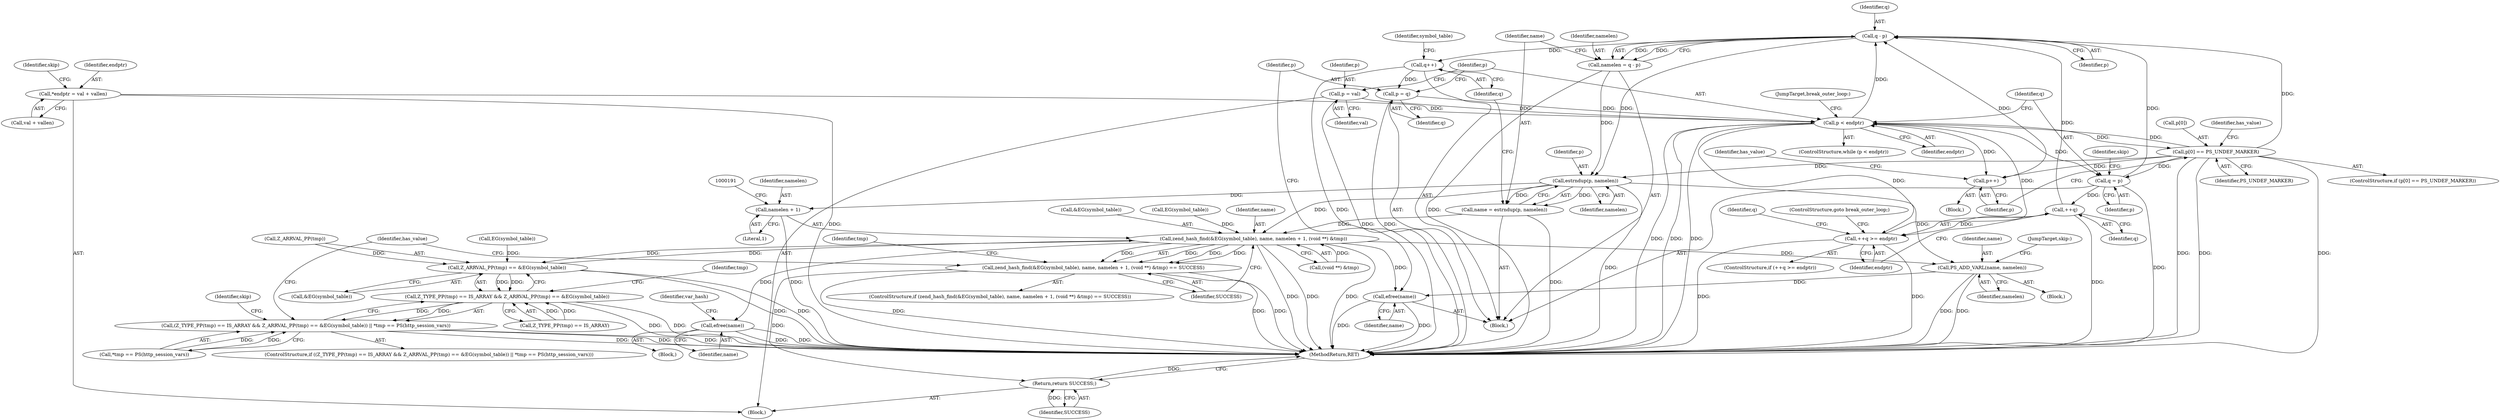 digraph "0_php-src_8763c6090d627d8bb0ee1d030c30e58f406be9ce?w=1_0@pointer" {
"1000170" [label="(Call,q - p)"];
"1000133" [label="(Call,q = p)"];
"1000128" [label="(Call,p < endptr)"];
"1000124" [label="(Call,p = val)"];
"1000152" [label="(Call,p[0] == PS_UNDEF_MARKER)"];
"1000256" [label="(Call,p = q)"];
"1000178" [label="(Call,q++)"];
"1000170" [label="(Call,q - p)"];
"1000147" [label="(Call,++q)"];
"1000158" [label="(Call,p++)"];
"1000146" [label="(Call,++q >= endptr)"];
"1000109" [label="(Call,*endptr = val + vallen)"];
"1000168" [label="(Call,namelen = q - p)"];
"1000175" [label="(Call,estrndup(p, namelen))"];
"1000173" [label="(Call,name = estrndup(p, namelen))"];
"1000182" [label="(Call,zend_hash_find(&EG(symbol_table), name, namelen + 1, (void **) &tmp))"];
"1000181" [label="(Call,zend_hash_find(&EG(symbol_table), name, namelen + 1, (void **) &tmp) == SUCCESS)"];
"1000262" [label="(Return,return SUCCESS;)"];
"1000203" [label="(Call,Z_ARRVAL_PP(tmp) == &EG(symbol_table))"];
"1000198" [label="(Call,Z_TYPE_PP(tmp) == IS_ARRAY && Z_ARRVAL_PP(tmp) == &EG(symbol_table))"];
"1000197" [label="(Call,(Z_TYPE_PP(tmp) == IS_ARRAY && Z_ARRVAL_PP(tmp) == &EG(symbol_table)) || *tmp == PS(http_session_vars))"];
"1000240" [label="(Call,efree(name))"];
"1000250" [label="(Call,PS_ADD_VARL(name, namelen))"];
"1000254" [label="(Call,efree(name))"];
"1000187" [label="(Call,namelen + 1)"];
"1000251" [label="(Identifier,name)"];
"1000131" [label="(Block,)"];
"1000124" [label="(Call,p = val)"];
"1000184" [label="(Call,EG(symbol_table))"];
"1000171" [label="(Identifier,q)"];
"1000127" [label="(ControlStructure,while (p < endptr))"];
"1000256" [label="(Call,p = q)"];
"1000206" [label="(Call,&EG(symbol_table))"];
"1000186" [label="(Identifier,name)"];
"1000258" [label="(Identifier,q)"];
"1000125" [label="(Identifier,p)"];
"1000252" [label="(Identifier,namelen)"];
"1000199" [label="(Call,Z_TYPE_PP(tmp) == IS_ARRAY)"];
"1000151" [label="(ControlStructure,if (p[0] == PS_UNDEF_MARKER))"];
"1000130" [label="(Identifier,endptr)"];
"1000176" [label="(Identifier,p)"];
"1000172" [label="(Identifier,p)"];
"1000150" [label="(ControlStructure,goto break_outer_loop;)"];
"1000135" [label="(Identifier,p)"];
"1000209" [label="(Call,*tmp == PS(http_session_vars))"];
"1000145" [label="(ControlStructure,if (++q >= endptr))"];
"1000241" [label="(Identifier,name)"];
"1000196" [label="(ControlStructure,if ((Z_TYPE_PP(tmp) == IS_ARRAY && Z_ARRVAL_PP(tmp) == &EG(symbol_table)) || *tmp == PS(http_session_vars)))"];
"1000234" [label="(Block,)"];
"1000168" [label="(Call,namelen = q - p)"];
"1000177" [label="(Identifier,namelen)"];
"1000263" [label="(Identifier,SUCCESS)"];
"1000137" [label="(Identifier,skip)"];
"1000194" [label="(Identifier,SUCCESS)"];
"1000198" [label="(Call,Z_TYPE_PP(tmp) == IS_ARRAY && Z_ARRVAL_PP(tmp) == &EG(symbol_table))"];
"1000161" [label="(Identifier,has_value)"];
"1000126" [label="(Identifier,val)"];
"1000197" [label="(Call,(Z_TYPE_PP(tmp) == IS_ARRAY && Z_ARRVAL_PP(tmp) == &EG(symbol_table)) || *tmp == PS(http_session_vars))"];
"1000159" [label="(Identifier,p)"];
"1000188" [label="(Identifier,namelen)"];
"1000255" [label="(Identifier,name)"];
"1000187" [label="(Call,namelen + 1)"];
"1000204" [label="(Call,Z_ARRVAL_PP(tmp))"];
"1000219" [label="(Identifier,has_value)"];
"1000152" [label="(Call,p[0] == PS_UNDEF_MARKER)"];
"1000240" [label="(Call,efree(name))"];
"1000153" [label="(Call,p[0])"];
"1000146" [label="(Call,++q >= endptr)"];
"1000120" [label="(Identifier,skip)"];
"1000185" [label="(Identifier,symbol_table)"];
"1000181" [label="(Call,zend_hash_find(&EG(symbol_table), name, namelen + 1, (void **) &tmp) == SUCCESS)"];
"1000249" [label="(Block,)"];
"1000129" [label="(Identifier,p)"];
"1000149" [label="(Identifier,endptr)"];
"1000142" [label="(Identifier,q)"];
"1000183" [label="(Call,&EG(symbol_table))"];
"1000207" [label="(Call,EG(symbol_table))"];
"1000110" [label="(Identifier,endptr)"];
"1000190" [label="(Call,(void **) &tmp)"];
"1000169" [label="(Identifier,namelen)"];
"1000134" [label="(Identifier,q)"];
"1000158" [label="(Call,p++)"];
"1000166" [label="(Identifier,has_value)"];
"1000147" [label="(Call,++q)"];
"1000148" [label="(Identifier,q)"];
"1000262" [label="(Return,return SUCCESS;)"];
"1000157" [label="(Block,)"];
"1000175" [label="(Call,estrndup(p, namelen))"];
"1000259" [label="(JumpTarget,break_outer_loop:)"];
"1000257" [label="(Identifier,p)"];
"1000250" [label="(Call,PS_ADD_VARL(name, namelen))"];
"1000201" [label="(Identifier,tmp)"];
"1000179" [label="(Identifier,q)"];
"1000178" [label="(Call,q++)"];
"1000264" [label="(MethodReturn,RET)"];
"1000180" [label="(ControlStructure,if (zend_hash_find(&EG(symbol_table), name, namelen + 1, (void **) &tmp) == SUCCESS))"];
"1000216" [label="(Identifier,skip)"];
"1000156" [label="(Identifier,PS_UNDEF_MARKER)"];
"1000133" [label="(Call,q = p)"];
"1000253" [label="(JumpTarget,skip:)"];
"1000203" [label="(Call,Z_ARRVAL_PP(tmp) == &EG(symbol_table))"];
"1000243" [label="(Identifier,var_hash)"];
"1000109" [label="(Call,*endptr = val + vallen)"];
"1000170" [label="(Call,q - p)"];
"1000174" [label="(Identifier,name)"];
"1000254" [label="(Call,efree(name))"];
"1000211" [label="(Identifier,tmp)"];
"1000173" [label="(Call,name = estrndup(p, namelen))"];
"1000104" [label="(Block,)"];
"1000111" [label="(Call,val + vallen)"];
"1000189" [label="(Literal,1)"];
"1000128" [label="(Call,p < endptr)"];
"1000182" [label="(Call,zend_hash_find(&EG(symbol_table), name, namelen + 1, (void **) &tmp))"];
"1000170" -> "1000168"  [label="AST: "];
"1000170" -> "1000172"  [label="CFG: "];
"1000171" -> "1000170"  [label="AST: "];
"1000172" -> "1000170"  [label="AST: "];
"1000168" -> "1000170"  [label="CFG: "];
"1000170" -> "1000168"  [label="DDG: "];
"1000170" -> "1000168"  [label="DDG: "];
"1000133" -> "1000170"  [label="DDG: "];
"1000147" -> "1000170"  [label="DDG: "];
"1000158" -> "1000170"  [label="DDG: "];
"1000152" -> "1000170"  [label="DDG: "];
"1000128" -> "1000170"  [label="DDG: "];
"1000170" -> "1000175"  [label="DDG: "];
"1000170" -> "1000178"  [label="DDG: "];
"1000133" -> "1000131"  [label="AST: "];
"1000133" -> "1000135"  [label="CFG: "];
"1000134" -> "1000133"  [label="AST: "];
"1000135" -> "1000133"  [label="AST: "];
"1000137" -> "1000133"  [label="CFG: "];
"1000133" -> "1000264"  [label="DDG: "];
"1000128" -> "1000133"  [label="DDG: "];
"1000152" -> "1000133"  [label="DDG: "];
"1000133" -> "1000147"  [label="DDG: "];
"1000128" -> "1000127"  [label="AST: "];
"1000128" -> "1000130"  [label="CFG: "];
"1000129" -> "1000128"  [label="AST: "];
"1000130" -> "1000128"  [label="AST: "];
"1000134" -> "1000128"  [label="CFG: "];
"1000259" -> "1000128"  [label="CFG: "];
"1000128" -> "1000264"  [label="DDG: "];
"1000128" -> "1000264"  [label="DDG: "];
"1000128" -> "1000264"  [label="DDG: "];
"1000124" -> "1000128"  [label="DDG: "];
"1000152" -> "1000128"  [label="DDG: "];
"1000256" -> "1000128"  [label="DDG: "];
"1000146" -> "1000128"  [label="DDG: "];
"1000109" -> "1000128"  [label="DDG: "];
"1000128" -> "1000146"  [label="DDG: "];
"1000128" -> "1000152"  [label="DDG: "];
"1000128" -> "1000158"  [label="DDG: "];
"1000124" -> "1000104"  [label="AST: "];
"1000124" -> "1000126"  [label="CFG: "];
"1000125" -> "1000124"  [label="AST: "];
"1000126" -> "1000124"  [label="AST: "];
"1000129" -> "1000124"  [label="CFG: "];
"1000124" -> "1000264"  [label="DDG: "];
"1000152" -> "1000151"  [label="AST: "];
"1000152" -> "1000156"  [label="CFG: "];
"1000153" -> "1000152"  [label="AST: "];
"1000156" -> "1000152"  [label="AST: "];
"1000159" -> "1000152"  [label="CFG: "];
"1000166" -> "1000152"  [label="CFG: "];
"1000152" -> "1000264"  [label="DDG: "];
"1000152" -> "1000264"  [label="DDG: "];
"1000152" -> "1000264"  [label="DDG: "];
"1000152" -> "1000158"  [label="DDG: "];
"1000152" -> "1000175"  [label="DDG: "];
"1000256" -> "1000131"  [label="AST: "];
"1000256" -> "1000258"  [label="CFG: "];
"1000257" -> "1000256"  [label="AST: "];
"1000258" -> "1000256"  [label="AST: "];
"1000129" -> "1000256"  [label="CFG: "];
"1000256" -> "1000264"  [label="DDG: "];
"1000178" -> "1000256"  [label="DDG: "];
"1000178" -> "1000131"  [label="AST: "];
"1000178" -> "1000179"  [label="CFG: "];
"1000179" -> "1000178"  [label="AST: "];
"1000185" -> "1000178"  [label="CFG: "];
"1000178" -> "1000264"  [label="DDG: "];
"1000147" -> "1000146"  [label="AST: "];
"1000147" -> "1000148"  [label="CFG: "];
"1000148" -> "1000147"  [label="AST: "];
"1000149" -> "1000147"  [label="CFG: "];
"1000147" -> "1000264"  [label="DDG: "];
"1000147" -> "1000146"  [label="DDG: "];
"1000158" -> "1000157"  [label="AST: "];
"1000158" -> "1000159"  [label="CFG: "];
"1000159" -> "1000158"  [label="AST: "];
"1000161" -> "1000158"  [label="CFG: "];
"1000146" -> "1000145"  [label="AST: "];
"1000146" -> "1000149"  [label="CFG: "];
"1000149" -> "1000146"  [label="AST: "];
"1000142" -> "1000146"  [label="CFG: "];
"1000150" -> "1000146"  [label="CFG: "];
"1000146" -> "1000264"  [label="DDG: "];
"1000146" -> "1000264"  [label="DDG: "];
"1000109" -> "1000104"  [label="AST: "];
"1000109" -> "1000111"  [label="CFG: "];
"1000110" -> "1000109"  [label="AST: "];
"1000111" -> "1000109"  [label="AST: "];
"1000120" -> "1000109"  [label="CFG: "];
"1000109" -> "1000264"  [label="DDG: "];
"1000168" -> "1000131"  [label="AST: "];
"1000169" -> "1000168"  [label="AST: "];
"1000174" -> "1000168"  [label="CFG: "];
"1000168" -> "1000264"  [label="DDG: "];
"1000168" -> "1000175"  [label="DDG: "];
"1000175" -> "1000173"  [label="AST: "];
"1000175" -> "1000177"  [label="CFG: "];
"1000176" -> "1000175"  [label="AST: "];
"1000177" -> "1000175"  [label="AST: "];
"1000173" -> "1000175"  [label="CFG: "];
"1000175" -> "1000264"  [label="DDG: "];
"1000175" -> "1000173"  [label="DDG: "];
"1000175" -> "1000173"  [label="DDG: "];
"1000175" -> "1000182"  [label="DDG: "];
"1000175" -> "1000187"  [label="DDG: "];
"1000175" -> "1000250"  [label="DDG: "];
"1000173" -> "1000131"  [label="AST: "];
"1000174" -> "1000173"  [label="AST: "];
"1000179" -> "1000173"  [label="CFG: "];
"1000173" -> "1000264"  [label="DDG: "];
"1000173" -> "1000182"  [label="DDG: "];
"1000182" -> "1000181"  [label="AST: "];
"1000182" -> "1000190"  [label="CFG: "];
"1000183" -> "1000182"  [label="AST: "];
"1000186" -> "1000182"  [label="AST: "];
"1000187" -> "1000182"  [label="AST: "];
"1000190" -> "1000182"  [label="AST: "];
"1000194" -> "1000182"  [label="CFG: "];
"1000182" -> "1000264"  [label="DDG: "];
"1000182" -> "1000264"  [label="DDG: "];
"1000182" -> "1000264"  [label="DDG: "];
"1000182" -> "1000181"  [label="DDG: "];
"1000182" -> "1000181"  [label="DDG: "];
"1000182" -> "1000181"  [label="DDG: "];
"1000182" -> "1000181"  [label="DDG: "];
"1000203" -> "1000182"  [label="DDG: "];
"1000184" -> "1000182"  [label="DDG: "];
"1000190" -> "1000182"  [label="DDG: "];
"1000182" -> "1000203"  [label="DDG: "];
"1000182" -> "1000240"  [label="DDG: "];
"1000182" -> "1000250"  [label="DDG: "];
"1000182" -> "1000254"  [label="DDG: "];
"1000181" -> "1000180"  [label="AST: "];
"1000181" -> "1000194"  [label="CFG: "];
"1000194" -> "1000181"  [label="AST: "];
"1000201" -> "1000181"  [label="CFG: "];
"1000219" -> "1000181"  [label="CFG: "];
"1000181" -> "1000264"  [label="DDG: "];
"1000181" -> "1000264"  [label="DDG: "];
"1000181" -> "1000264"  [label="DDG: "];
"1000181" -> "1000262"  [label="DDG: "];
"1000262" -> "1000104"  [label="AST: "];
"1000262" -> "1000263"  [label="CFG: "];
"1000263" -> "1000262"  [label="AST: "];
"1000264" -> "1000262"  [label="CFG: "];
"1000262" -> "1000264"  [label="DDG: "];
"1000263" -> "1000262"  [label="DDG: "];
"1000203" -> "1000198"  [label="AST: "];
"1000203" -> "1000206"  [label="CFG: "];
"1000204" -> "1000203"  [label="AST: "];
"1000206" -> "1000203"  [label="AST: "];
"1000198" -> "1000203"  [label="CFG: "];
"1000203" -> "1000264"  [label="DDG: "];
"1000203" -> "1000264"  [label="DDG: "];
"1000203" -> "1000198"  [label="DDG: "];
"1000203" -> "1000198"  [label="DDG: "];
"1000204" -> "1000203"  [label="DDG: "];
"1000207" -> "1000203"  [label="DDG: "];
"1000198" -> "1000197"  [label="AST: "];
"1000198" -> "1000199"  [label="CFG: "];
"1000199" -> "1000198"  [label="AST: "];
"1000211" -> "1000198"  [label="CFG: "];
"1000197" -> "1000198"  [label="CFG: "];
"1000198" -> "1000264"  [label="DDG: "];
"1000198" -> "1000264"  [label="DDG: "];
"1000198" -> "1000197"  [label="DDG: "];
"1000198" -> "1000197"  [label="DDG: "];
"1000199" -> "1000198"  [label="DDG: "];
"1000199" -> "1000198"  [label="DDG: "];
"1000197" -> "1000196"  [label="AST: "];
"1000197" -> "1000209"  [label="CFG: "];
"1000209" -> "1000197"  [label="AST: "];
"1000216" -> "1000197"  [label="CFG: "];
"1000219" -> "1000197"  [label="CFG: "];
"1000197" -> "1000264"  [label="DDG: "];
"1000197" -> "1000264"  [label="DDG: "];
"1000197" -> "1000264"  [label="DDG: "];
"1000209" -> "1000197"  [label="DDG: "];
"1000209" -> "1000197"  [label="DDG: "];
"1000240" -> "1000234"  [label="AST: "];
"1000240" -> "1000241"  [label="CFG: "];
"1000241" -> "1000240"  [label="AST: "];
"1000243" -> "1000240"  [label="CFG: "];
"1000240" -> "1000264"  [label="DDG: "];
"1000240" -> "1000264"  [label="DDG: "];
"1000250" -> "1000249"  [label="AST: "];
"1000250" -> "1000252"  [label="CFG: "];
"1000251" -> "1000250"  [label="AST: "];
"1000252" -> "1000250"  [label="AST: "];
"1000253" -> "1000250"  [label="CFG: "];
"1000250" -> "1000264"  [label="DDG: "];
"1000250" -> "1000264"  [label="DDG: "];
"1000250" -> "1000254"  [label="DDG: "];
"1000254" -> "1000131"  [label="AST: "];
"1000254" -> "1000255"  [label="CFG: "];
"1000255" -> "1000254"  [label="AST: "];
"1000257" -> "1000254"  [label="CFG: "];
"1000254" -> "1000264"  [label="DDG: "];
"1000254" -> "1000264"  [label="DDG: "];
"1000187" -> "1000189"  [label="CFG: "];
"1000188" -> "1000187"  [label="AST: "];
"1000189" -> "1000187"  [label="AST: "];
"1000191" -> "1000187"  [label="CFG: "];
"1000187" -> "1000264"  [label="DDG: "];
}
